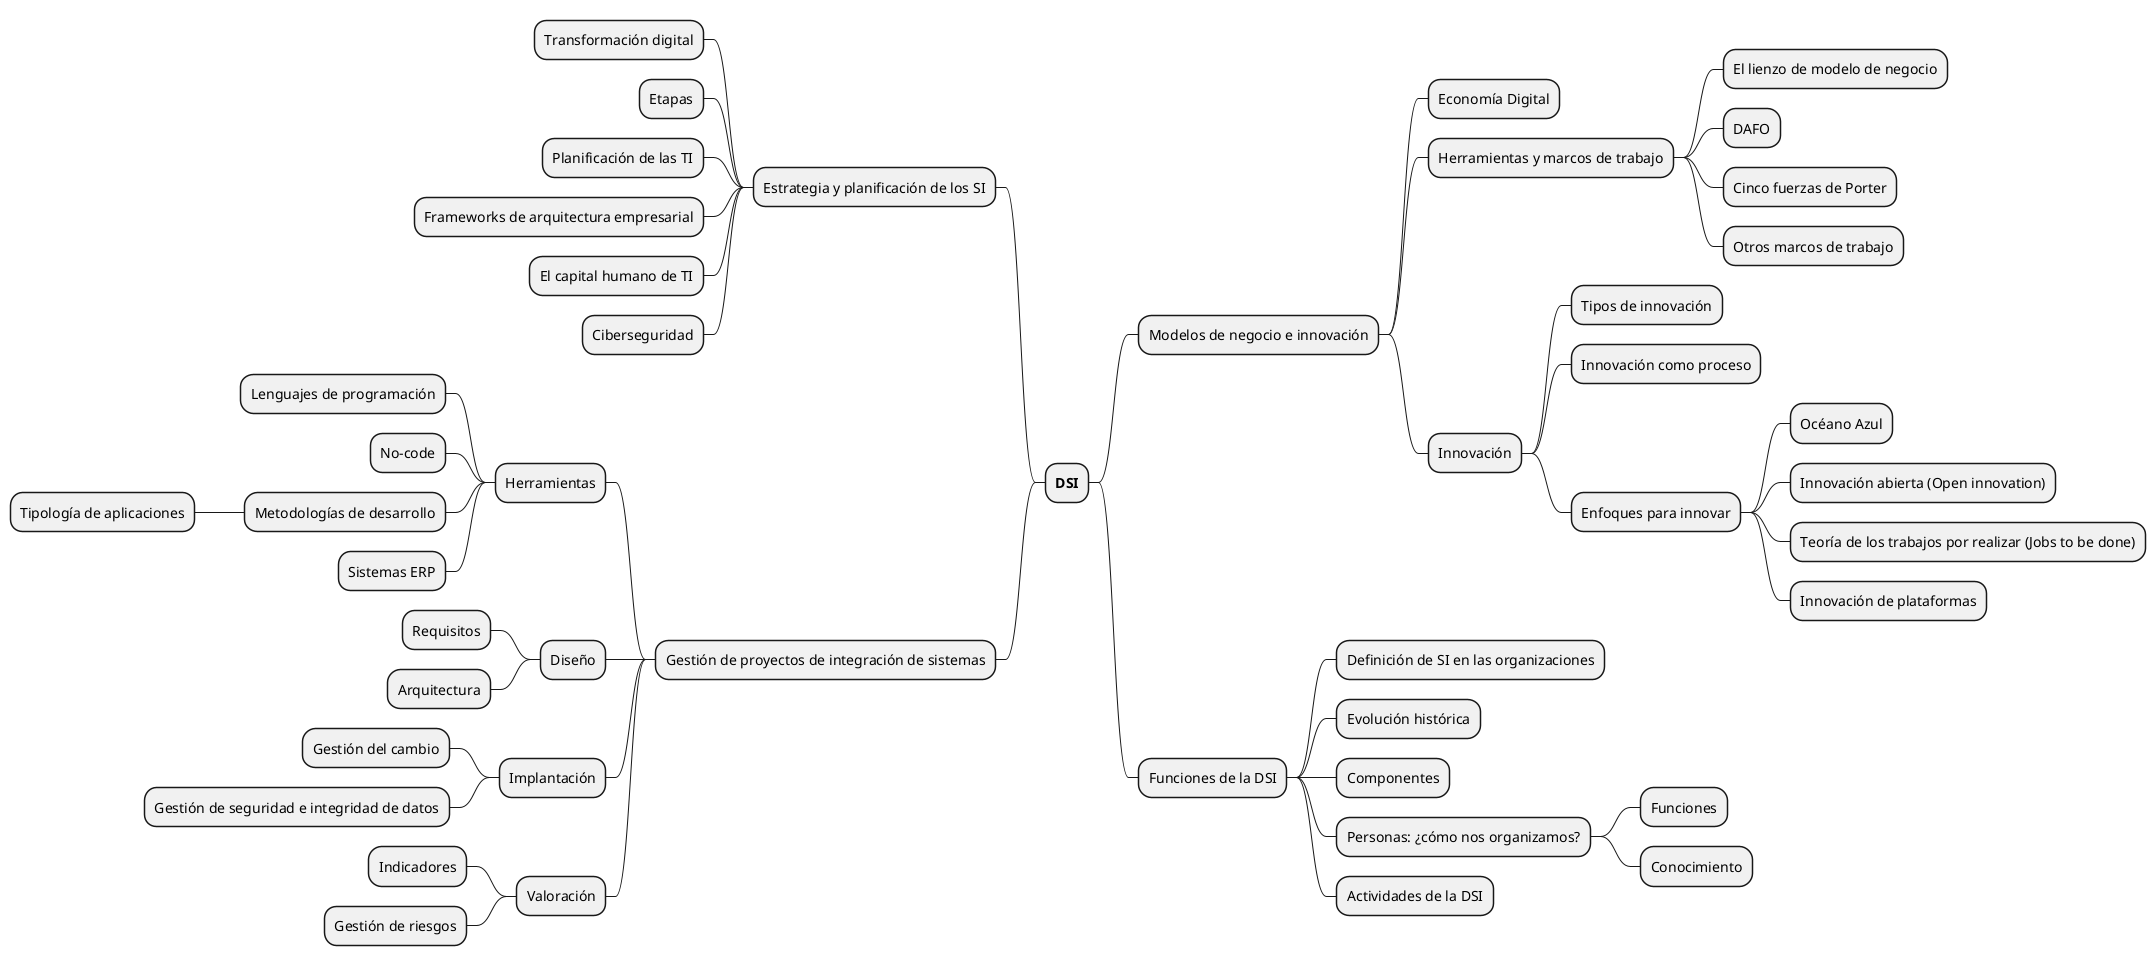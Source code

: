 @startmindmap

+ <b>DSI</b>
++ Modelos de negocio e innovación
+++ Economía Digital
+++ Herramientas y marcos de trabajo
++++ El lienzo de modelo de negocio
++++ DAFO
++++ Cinco fuerzas de Porter
++++ Otros marcos de trabajo
+++ Innovación
++++ Tipos de innovación
++++ Innovación como proceso
++++ Enfoques para innovar
+++++ Océano Azul
+++++ Innovación abierta (Open innovation)
+++++ Teoría de los trabajos por realizar (Jobs to be done)
+++++ Innovación de plataformas
++ Funciones de la DSI
+++ Definición de SI en las organizaciones
+++ Evolución histórica
+++ Componentes
+++ Personas: ¿cómo nos organizamos?
++++ Funciones
++++ Conocimiento
+++ Actividades de la DSI
+- Estrategia y planificación de los SI
+-- Transformación digital
+-- Etapas
+-- Planificación de las TI
+-- Frameworks de arquitectura empresarial
+-- El capital humano de TI
+-- Ciberseguridad
+- Gestión de proyectos de integración de sistemas
+-- Herramientas
+--- Lenguajes de programación
+--- No-code
+--- Metodologías de desarrollo
+---- Tipología de aplicaciones
+--- Sistemas ERP
+-- Diseño
+--- Requisitos
+--- Arquitectura
+-- Implantación
+--- Gestión del cambio
+--- Gestión de seguridad e integridad de datos
+-- Valoración
+--- Indicadores
+--- Gestión de riesgos

@endmindmap

